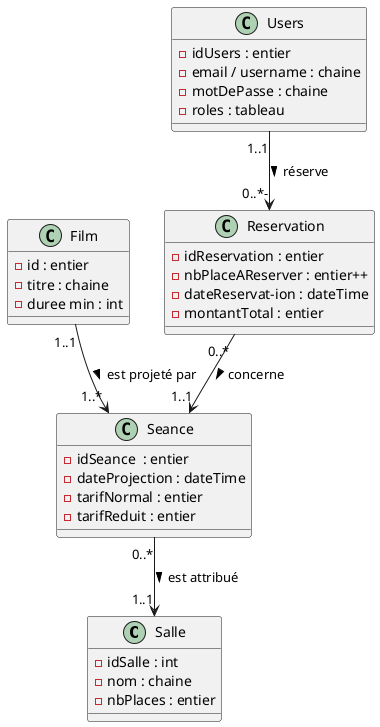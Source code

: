 @startuml
'https://plantuml.com/class-diagram
'skinparam classAttributeIconSize 0


Class Salle {
- idSalle : int
- nom : chaine
- nbPlaces : entier
}


Class Seance {
- idSeance  : entier
- dateProjection : dateTime
- tarifNormal : entier
- tarifReduit : entier
}


Class Film {
- id : entier
- titre : chaine
- duree min : int
}

Class Users {
- idUsers : entier
- email / username : chaine
- motDePasse : chaine
- roles : tableau
}

Class Reservation {
- idReservation : entier
- nbPlaceAReserver : entier++
- dateReservat-ion : dateTime
- montantTotal : entier
}



Seance "0..*" --> "1..1" Salle : est attribué >
Film "1..1" --> "1..*" Seance : est projeté par >
Users "1..1" --> "0..*-" Reservation : réserve >
Reservation "0..*" --> "1..1" Seance : concerne >
@enduml




